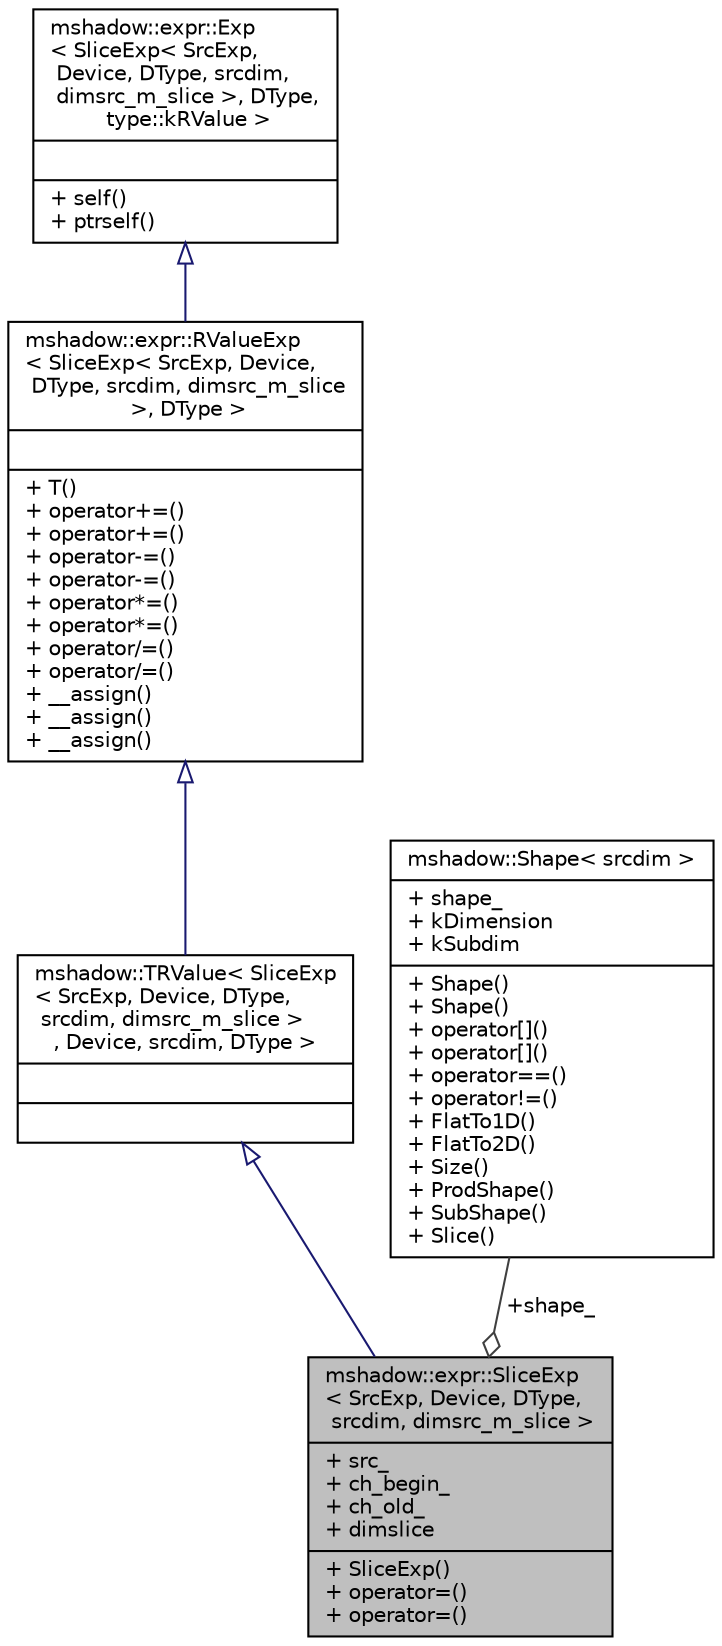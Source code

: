 digraph "mshadow::expr::SliceExp&lt; SrcExp, Device, DType, srcdim, dimsrc_m_slice &gt;"
{
 // LATEX_PDF_SIZE
  edge [fontname="Helvetica",fontsize="10",labelfontname="Helvetica",labelfontsize="10"];
  node [fontname="Helvetica",fontsize="10",shape=record];
  Node1 [label="{mshadow::expr::SliceExp\l\< SrcExp, Device, DType,\l srcdim, dimsrc_m_slice \>\n|+ src_\l+ ch_begin_\l+ ch_old_\l+ dimslice\l|+ SliceExp()\l+ operator=()\l+ operator=()\l}",height=0.2,width=0.4,color="black", fillcolor="grey75", style="filled", fontcolor="black",tooltip="slice expression, slice a tensor's channel"];
  Node2 -> Node1 [dir="back",color="midnightblue",fontsize="10",style="solid",arrowtail="onormal",fontname="Helvetica"];
  Node2 [label="{mshadow::TRValue\< SliceExp\l\< SrcExp, Device, DType,\l srcdim, dimsrc_m_slice \>\l, Device, srcdim, DType \>\n||}",height=0.2,width=0.4,color="black", fillcolor="white", style="filled",URL="$structmshadow_1_1TRValue.html",tooltip=" "];
  Node3 -> Node2 [dir="back",color="midnightblue",fontsize="10",style="solid",arrowtail="onormal",fontname="Helvetica"];
  Node3 [label="{mshadow::expr::RValueExp\l\< SliceExp\< SrcExp, Device,\l DType, srcdim, dimsrc_m_slice\l \>, DType \>\n||+ T()\l+ operator+=()\l+ operator+=()\l+ operator-=()\l+ operator-=()\l+ operator*=()\l+ operator*=()\l+ operator/=()\l+ operator/=()\l+ __assign()\l+ __assign()\l+ __assign()\l}",height=0.2,width=0.4,color="black", fillcolor="white", style="filled",URL="$classmshadow_1_1expr_1_1RValueExp.html",tooltip=" "];
  Node4 -> Node3 [dir="back",color="midnightblue",fontsize="10",style="solid",arrowtail="onormal",fontname="Helvetica"];
  Node4 [label="{mshadow::expr::Exp\l\< SliceExp\< SrcExp,\l Device, DType, srcdim,\l dimsrc_m_slice \>, DType,\l type::kRValue \>\n||+ self()\l+ ptrself()\l}",height=0.2,width=0.4,color="black", fillcolor="white", style="filled",URL="$structmshadow_1_1expr_1_1Exp.html",tooltip=" "];
  Node5 -> Node1 [color="grey25",fontsize="10",style="solid",label=" +shape_" ,arrowhead="odiamond",fontname="Helvetica"];
  Node5 [label="{mshadow::Shape\< srcdim \>\n|+ shape_\l+ kDimension\l+ kSubdim\l|+ Shape()\l+ Shape()\l+ operator[]()\l+ operator[]()\l+ operator==()\l+ operator!=()\l+ FlatTo1D()\l+ FlatTo2D()\l+ Size()\l+ ProdShape()\l+ SubShape()\l+ Slice()\l}",height=0.2,width=0.4,color="black", fillcolor="white", style="filled",URL="$structmshadow_1_1Shape.html",tooltip=" "];
}
